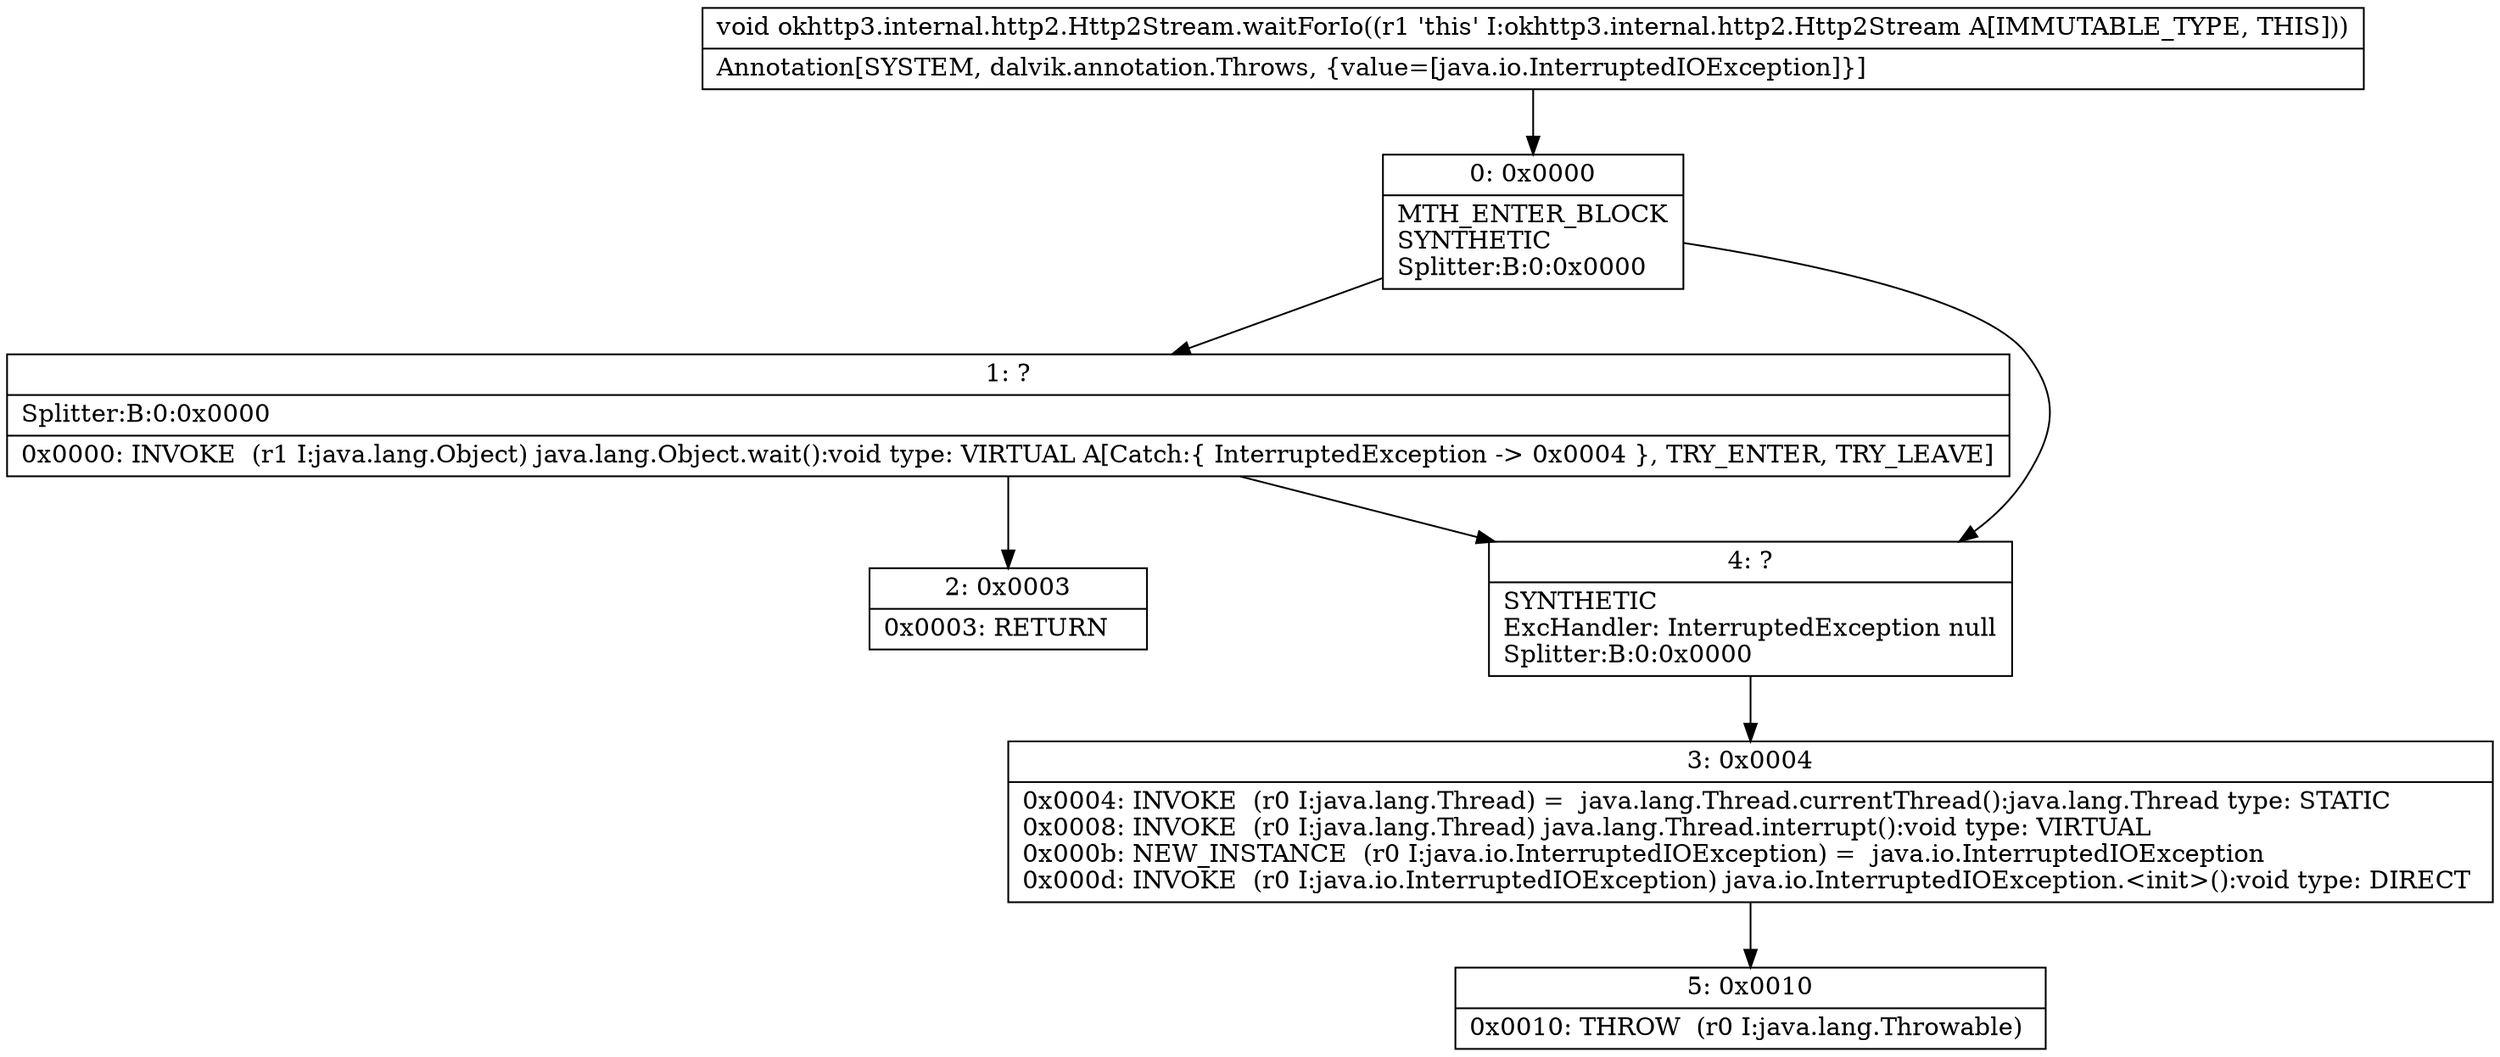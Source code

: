 digraph "CFG forokhttp3.internal.http2.Http2Stream.waitForIo()V" {
Node_0 [shape=record,label="{0\:\ 0x0000|MTH_ENTER_BLOCK\lSYNTHETIC\lSplitter:B:0:0x0000\l}"];
Node_1 [shape=record,label="{1\:\ ?|Splitter:B:0:0x0000\l|0x0000: INVOKE  (r1 I:java.lang.Object) java.lang.Object.wait():void type: VIRTUAL A[Catch:\{ InterruptedException \-\> 0x0004 \}, TRY_ENTER, TRY_LEAVE]\l}"];
Node_2 [shape=record,label="{2\:\ 0x0003|0x0003: RETURN   \l}"];
Node_3 [shape=record,label="{3\:\ 0x0004|0x0004: INVOKE  (r0 I:java.lang.Thread) =  java.lang.Thread.currentThread():java.lang.Thread type: STATIC \l0x0008: INVOKE  (r0 I:java.lang.Thread) java.lang.Thread.interrupt():void type: VIRTUAL \l0x000b: NEW_INSTANCE  (r0 I:java.io.InterruptedIOException) =  java.io.InterruptedIOException \l0x000d: INVOKE  (r0 I:java.io.InterruptedIOException) java.io.InterruptedIOException.\<init\>():void type: DIRECT \l}"];
Node_4 [shape=record,label="{4\:\ ?|SYNTHETIC\lExcHandler: InterruptedException null\lSplitter:B:0:0x0000\l}"];
Node_5 [shape=record,label="{5\:\ 0x0010|0x0010: THROW  (r0 I:java.lang.Throwable) \l}"];
MethodNode[shape=record,label="{void okhttp3.internal.http2.Http2Stream.waitForIo((r1 'this' I:okhttp3.internal.http2.Http2Stream A[IMMUTABLE_TYPE, THIS]))  | Annotation[SYSTEM, dalvik.annotation.Throws, \{value=[java.io.InterruptedIOException]\}]\l}"];
MethodNode -> Node_0;
Node_0 -> Node_1;
Node_0 -> Node_4;
Node_1 -> Node_2;
Node_1 -> Node_4;
Node_3 -> Node_5;
Node_4 -> Node_3;
}

